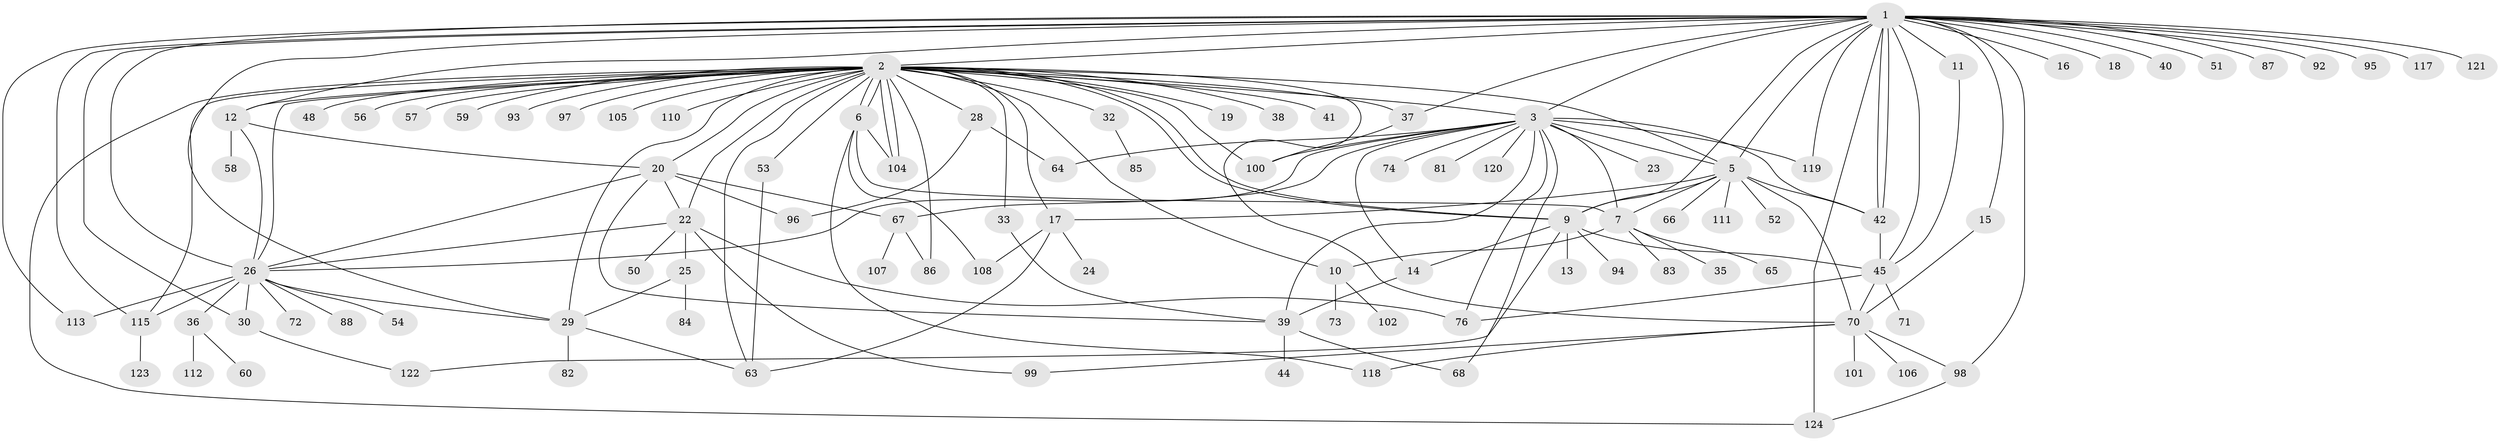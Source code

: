 // original degree distribution, {30: 0.008064516129032258, 35: 0.008064516129032258, 20: 0.008064516129032258, 1: 0.4838709677419355, 4: 0.06451612903225806, 7: 0.03225806451612903, 10: 0.008064516129032258, 8: 0.016129032258064516, 5: 0.04838709677419355, 2: 0.1693548387096774, 3: 0.12096774193548387, 6: 0.024193548387096774, 16: 0.008064516129032258}
// Generated by graph-tools (version 1.1) at 2025/11/02/27/25 16:11:10]
// undirected, 98 vertices, 159 edges
graph export_dot {
graph [start="1"]
  node [color=gray90,style=filled];
  1 [super="+55"];
  2 [super="+31"];
  3 [super="+4"];
  5 [super="+8"];
  6 [super="+80"];
  7 [super="+27"];
  9 [super="+49"];
  10 [super="+21"];
  11;
  12 [super="+77"];
  13;
  14;
  15;
  16;
  17 [super="+114"];
  18;
  19;
  20 [super="+69"];
  22 [super="+43"];
  23;
  24;
  25 [super="+79"];
  26 [super="+61"];
  28;
  29 [super="+34"];
  30 [super="+116"];
  32;
  33;
  35;
  36 [super="+62"];
  37 [super="+91"];
  38;
  39 [super="+75"];
  40;
  41;
  42 [super="+47"];
  44;
  45 [super="+46"];
  48;
  50;
  51;
  52;
  53;
  54;
  56;
  57;
  58;
  59;
  60;
  63;
  64 [super="+89"];
  65;
  66;
  67 [super="+109"];
  68;
  70 [super="+78"];
  71;
  72;
  73;
  74;
  76 [super="+90"];
  81;
  82;
  83;
  84;
  85;
  86;
  87;
  88;
  92;
  93;
  94;
  95;
  96;
  97;
  98 [super="+103"];
  99;
  100;
  101;
  102;
  104;
  105;
  106;
  107;
  108;
  110;
  111;
  112;
  113;
  115;
  117;
  118;
  119;
  120;
  121;
  122;
  123;
  124;
  1 -- 2;
  1 -- 3;
  1 -- 5;
  1 -- 9;
  1 -- 11;
  1 -- 12;
  1 -- 15;
  1 -- 16;
  1 -- 18;
  1 -- 26 [weight=2];
  1 -- 37;
  1 -- 40;
  1 -- 42;
  1 -- 42;
  1 -- 45;
  1 -- 51;
  1 -- 87;
  1 -- 92;
  1 -- 95;
  1 -- 98;
  1 -- 115;
  1 -- 117;
  1 -- 119;
  1 -- 121;
  1 -- 124;
  1 -- 30;
  1 -- 113;
  1 -- 29;
  2 -- 3;
  2 -- 6;
  2 -- 6;
  2 -- 9;
  2 -- 9;
  2 -- 12;
  2 -- 17;
  2 -- 19;
  2 -- 20;
  2 -- 22;
  2 -- 26;
  2 -- 28;
  2 -- 29;
  2 -- 32;
  2 -- 33;
  2 -- 38;
  2 -- 41;
  2 -- 48;
  2 -- 53;
  2 -- 56;
  2 -- 59;
  2 -- 86;
  2 -- 93;
  2 -- 97;
  2 -- 104;
  2 -- 104;
  2 -- 105;
  2 -- 110;
  2 -- 124;
  2 -- 5;
  2 -- 115;
  2 -- 100;
  2 -- 57;
  2 -- 10;
  2 -- 63;
  2 -- 70;
  2 -- 37;
  3 -- 5 [weight=2];
  3 -- 14;
  3 -- 23;
  3 -- 26;
  3 -- 39;
  3 -- 64;
  3 -- 67;
  3 -- 68;
  3 -- 74;
  3 -- 76;
  3 -- 81;
  3 -- 100;
  3 -- 119;
  3 -- 120;
  3 -- 42;
  3 -- 7;
  5 -- 17;
  5 -- 66;
  5 -- 7;
  5 -- 9;
  5 -- 42;
  5 -- 111;
  5 -- 52;
  5 -- 70;
  6 -- 7;
  6 -- 104;
  6 -- 108;
  6 -- 118;
  7 -- 10 [weight=2];
  7 -- 35;
  7 -- 65;
  7 -- 83;
  9 -- 13;
  9 -- 14;
  9 -- 122;
  9 -- 45;
  9 -- 94;
  10 -- 73;
  10 -- 102;
  11 -- 45;
  12 -- 26;
  12 -- 58;
  12 -- 20;
  14 -- 39;
  15 -- 70;
  17 -- 24;
  17 -- 63;
  17 -- 108;
  20 -- 22;
  20 -- 26;
  20 -- 39;
  20 -- 96;
  20 -- 67;
  22 -- 25;
  22 -- 26;
  22 -- 99;
  22 -- 50;
  22 -- 76;
  25 -- 84;
  25 -- 29;
  26 -- 29;
  26 -- 30;
  26 -- 36;
  26 -- 54;
  26 -- 72;
  26 -- 88;
  26 -- 113;
  26 -- 115;
  28 -- 64;
  28 -- 96;
  29 -- 82;
  29 -- 63;
  30 -- 122;
  32 -- 85;
  33 -- 39;
  36 -- 60;
  36 -- 112;
  37 -- 100;
  39 -- 44;
  39 -- 68;
  42 -- 45;
  45 -- 70;
  45 -- 71;
  45 -- 76;
  53 -- 63;
  67 -- 86;
  67 -- 107;
  70 -- 98;
  70 -- 101;
  70 -- 106;
  70 -- 99;
  70 -- 118;
  98 -- 124;
  115 -- 123;
}
